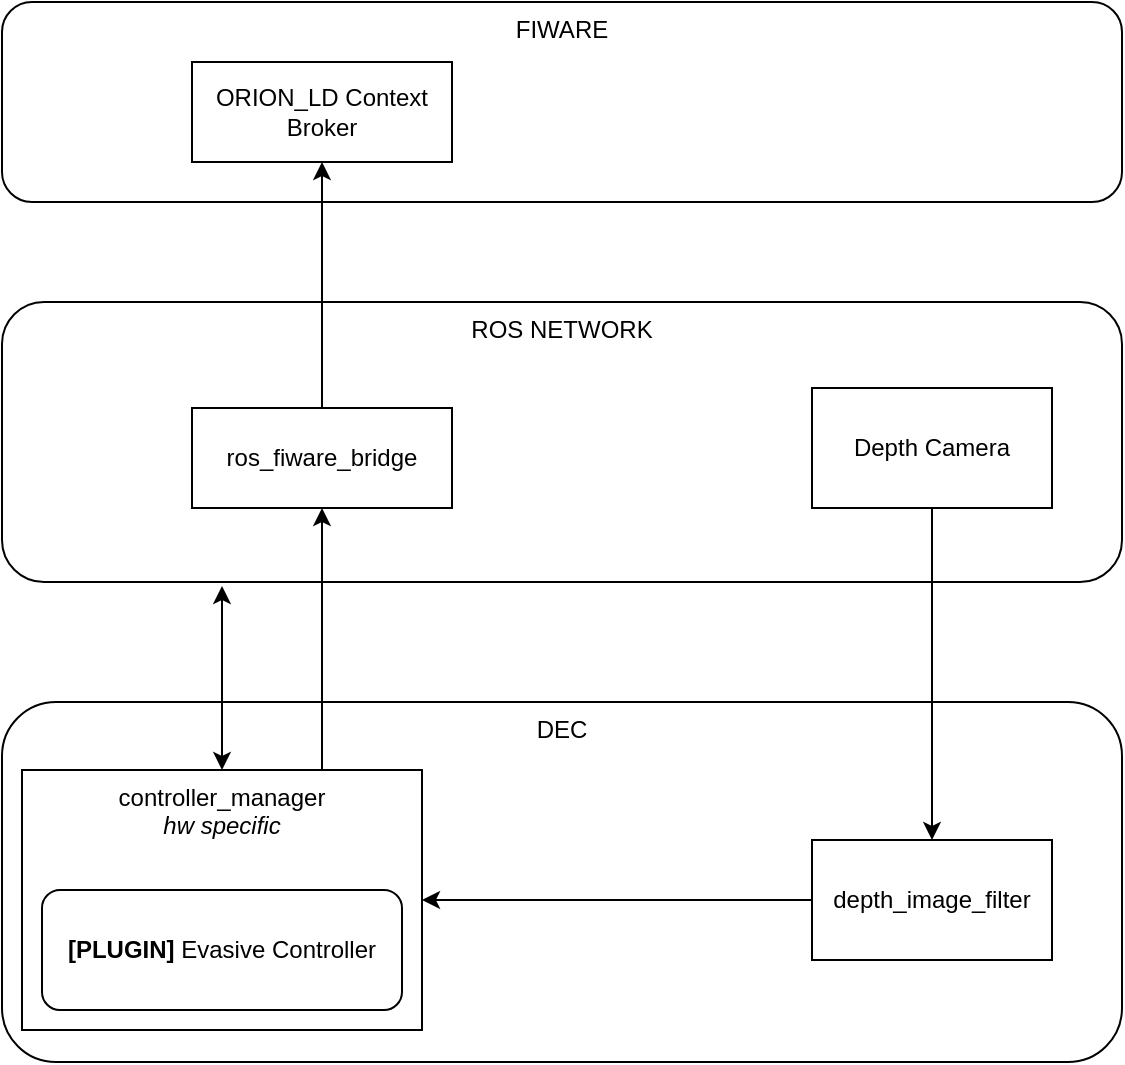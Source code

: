 <mxfile>
    <diagram id="fub64nVZ-CAEU50-Hv_E" name="Page-1">
        <mxGraphModel dx="1216" dy="1514" grid="1" gridSize="10" guides="1" tooltips="1" connect="1" arrows="1" fold="1" page="1" pageScale="1" pageWidth="850" pageHeight="1100" math="0" shadow="0">
            <root>
                <mxCell id="0"/>
                <mxCell id="1" parent="0"/>
                <mxCell id="24" value="FIWARE" style="rounded=1;whiteSpace=wrap;html=1;align=center;verticalAlign=top;" parent="1" vertex="1">
                    <mxGeometry x="80" y="-250" width="560" height="100" as="geometry"/>
                </mxCell>
                <mxCell id="21" value="ROS NETWORK" style="rounded=1;whiteSpace=wrap;html=1;verticalAlign=top;" parent="1" vertex="1">
                    <mxGeometry x="80" y="-100" width="560" height="140" as="geometry"/>
                </mxCell>
                <mxCell id="12" value="DEC" style="rounded=1;whiteSpace=wrap;html=1;verticalAlign=top;" parent="1" vertex="1">
                    <mxGeometry x="80" y="100" width="560" height="180" as="geometry"/>
                </mxCell>
                <mxCell id="8" style="edgeStyle=none;html=1;entryX=0.5;entryY=0;entryDx=0;entryDy=0;startArrow=classic;startFill=1;" parent="1" target="2" edge="1">
                    <mxGeometry relative="1" as="geometry">
                        <mxPoint x="190" y="42" as="sourcePoint"/>
                    </mxGeometry>
                </mxCell>
                <mxCell id="11" style="edgeStyle=none;html=1;entryX=0.5;entryY=1;entryDx=0;entryDy=0;" parent="1" target="10" edge="1">
                    <mxGeometry relative="1" as="geometry">
                        <mxPoint x="240" y="150" as="sourcePoint"/>
                    </mxGeometry>
                </mxCell>
                <mxCell id="2" value="controller_manager&lt;br&gt;&lt;i&gt;hw specific&lt;/i&gt;" style="rounded=0;whiteSpace=wrap;html=1;verticalAlign=top;" parent="1" vertex="1">
                    <mxGeometry x="90" y="134" width="200" height="130" as="geometry"/>
                </mxCell>
                <mxCell id="5" value="&lt;b&gt;[PLUGIN]&lt;/b&gt; Evasive Controller" style="rounded=1;whiteSpace=wrap;html=1;spacingLeft=0;" parent="1" vertex="1">
                    <mxGeometry x="100" y="194" width="180" height="60" as="geometry"/>
                </mxCell>
                <mxCell id="7" style="edgeStyle=none;html=1;entryX=1;entryY=0.5;entryDx=0;entryDy=0;" parent="1" source="3" target="2" edge="1">
                    <mxGeometry relative="1" as="geometry"/>
                </mxCell>
                <mxCell id="3" value="depth_image_filter" style="rounded=0;whiteSpace=wrap;html=1;" parent="1" vertex="1">
                    <mxGeometry x="485" y="169" width="120" height="60" as="geometry"/>
                </mxCell>
                <mxCell id="23" style="edgeStyle=none;html=1;entryX=0.5;entryY=1;entryDx=0;entryDy=0;" parent="1" source="10" target="25" edge="1">
                    <mxGeometry relative="1" as="geometry">
                        <mxPoint x="240" y="-210" as="targetPoint"/>
                    </mxGeometry>
                </mxCell>
                <mxCell id="10" value="ros_fiware_bridge" style="rounded=0;whiteSpace=wrap;html=1;" parent="1" vertex="1">
                    <mxGeometry x="175" y="-47" width="130" height="50" as="geometry"/>
                </mxCell>
                <mxCell id="19" style="edgeStyle=none;html=1;exitX=0.5;exitY=1;exitDx=0;exitDy=0;entryX=0.5;entryY=0;entryDx=0;entryDy=0;" parent="1" source="18" edge="1" target="3">
                    <mxGeometry relative="1" as="geometry">
                        <mxPoint x="552.0" y="188.6" as="targetPoint"/>
                    </mxGeometry>
                </mxCell>
                <mxCell id="18" value="Depth Camera" style="rounded=0;whiteSpace=wrap;html=1;" parent="1" vertex="1">
                    <mxGeometry x="485" y="-57" width="120" height="60" as="geometry"/>
                </mxCell>
                <mxCell id="25" value="ORION_LD Context Broker" style="rounded=0;whiteSpace=wrap;html=1;" parent="1" vertex="1">
                    <mxGeometry x="175" y="-220" width="130" height="50" as="geometry"/>
                </mxCell>
            </root>
        </mxGraphModel>
    </diagram>
</mxfile>